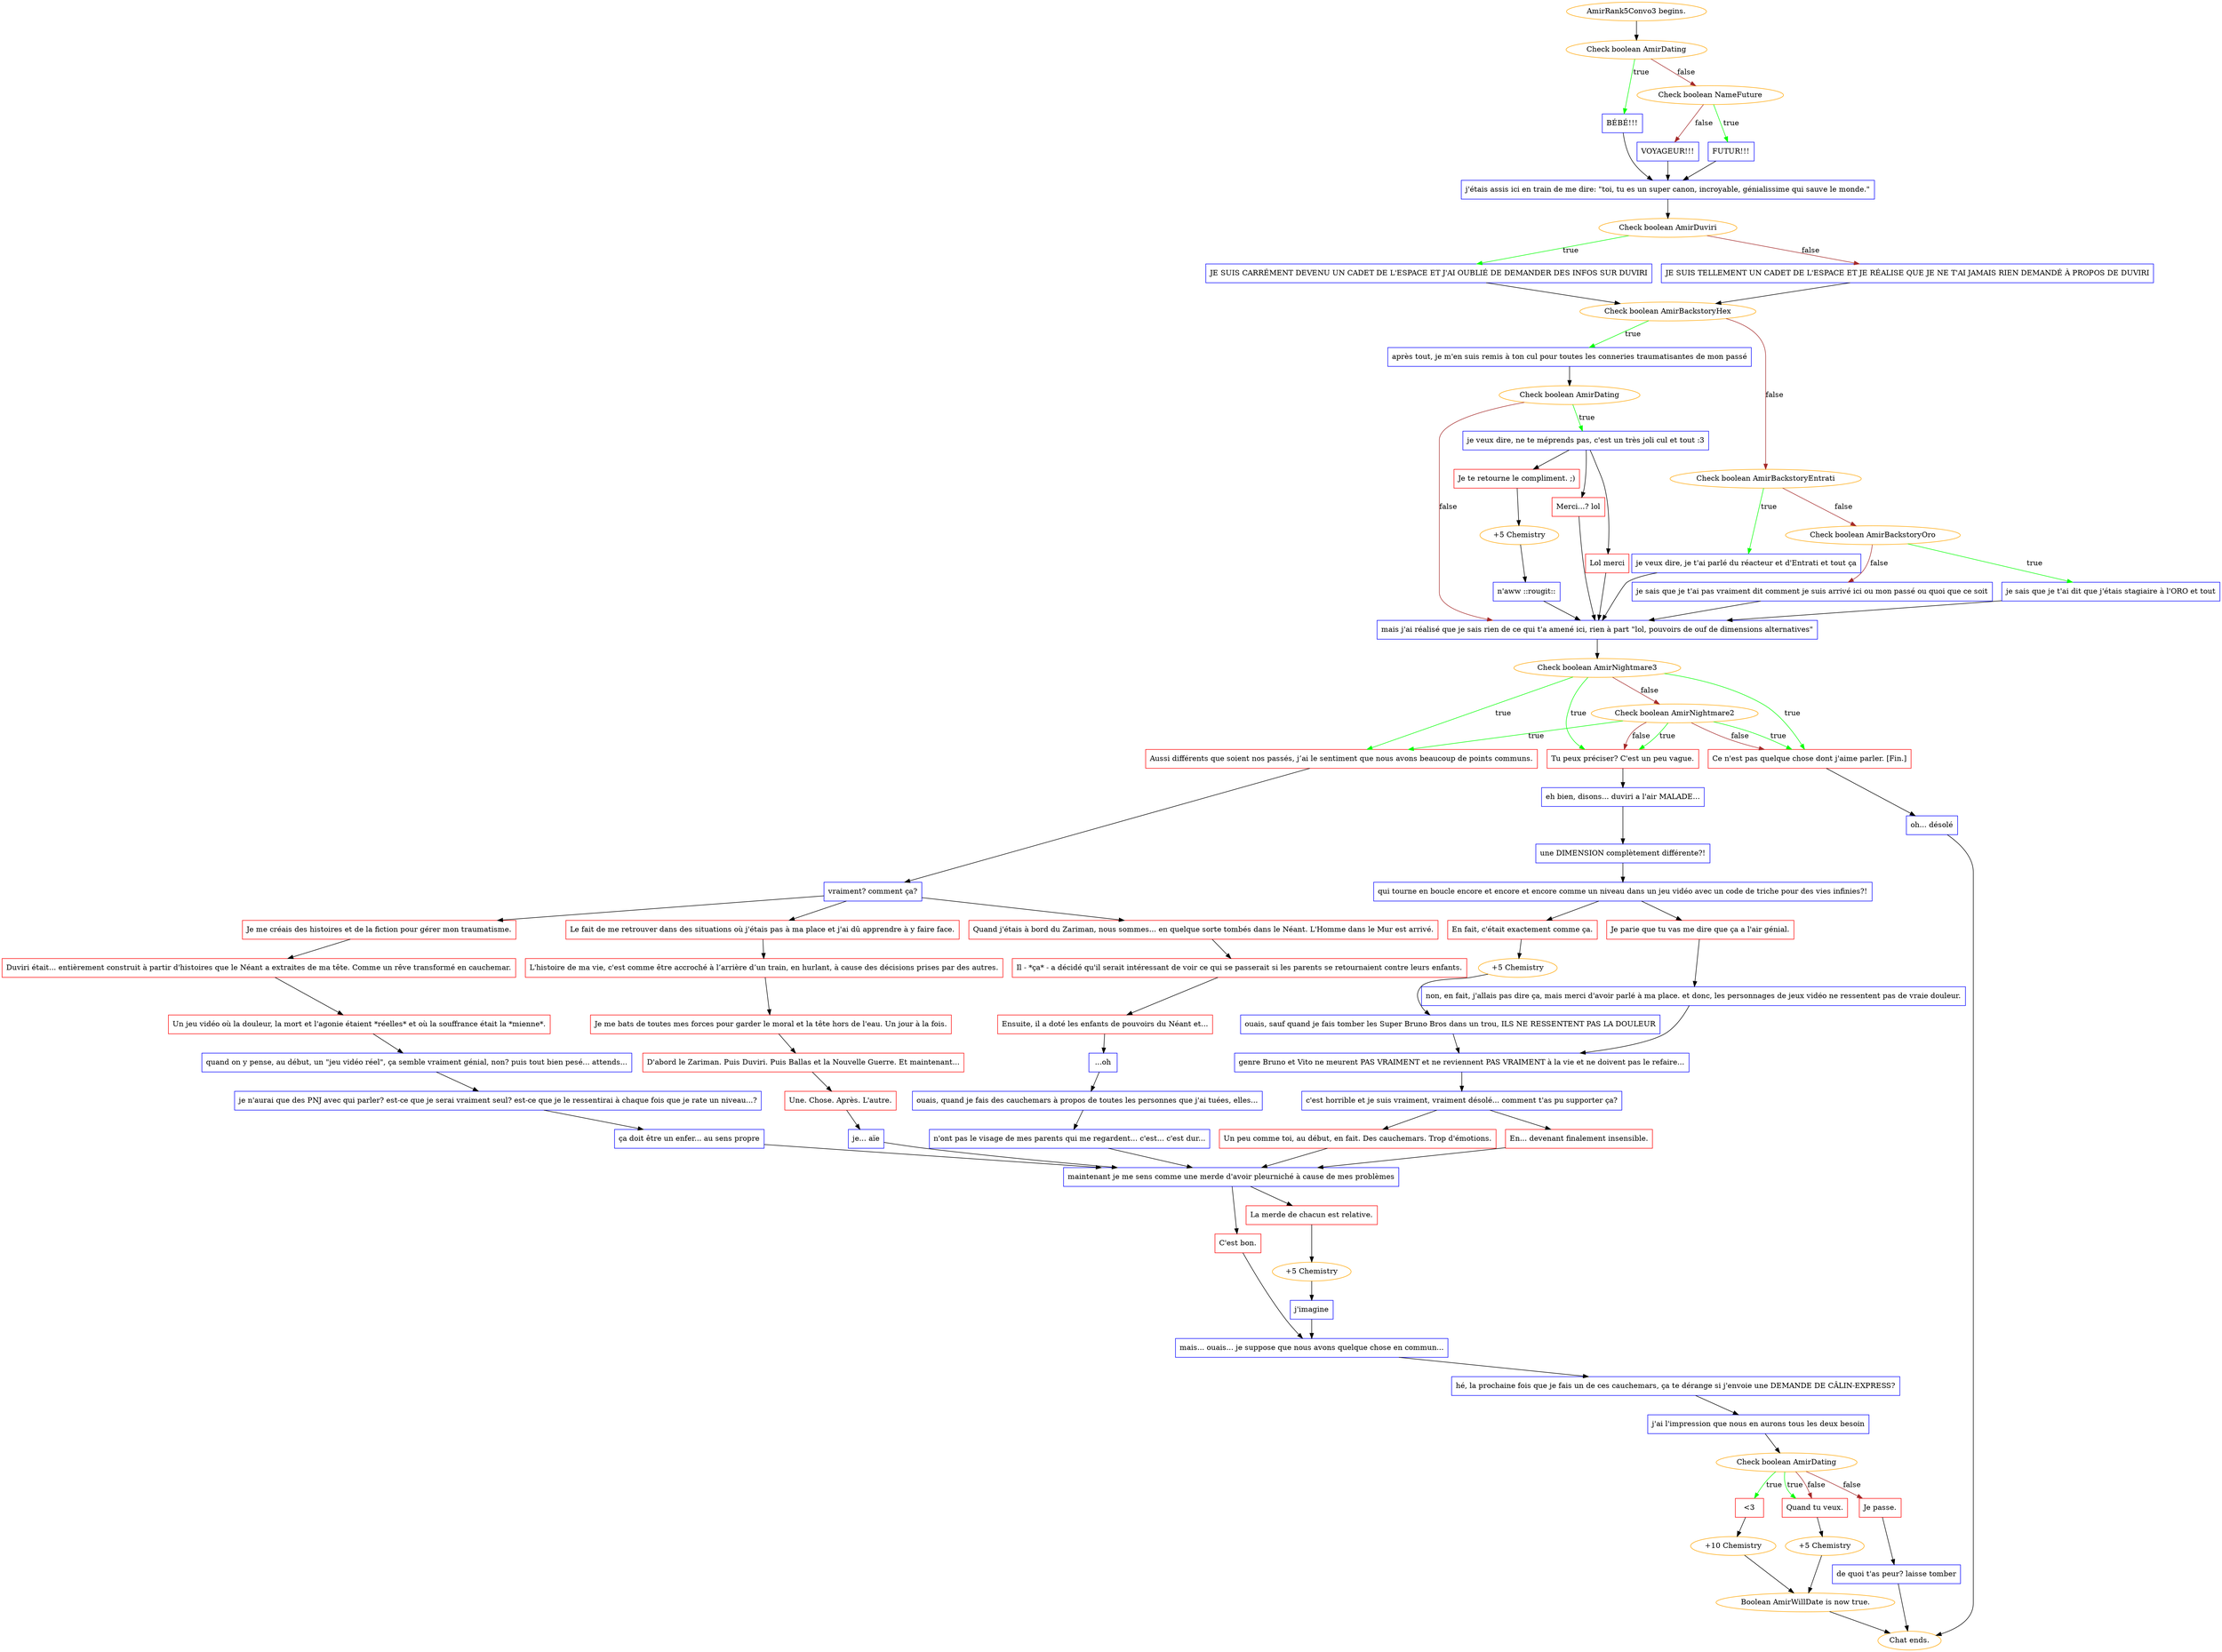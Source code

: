 digraph {
	"AmirRank5Convo3 begins." [color=orange];
		"AmirRank5Convo3 begins." -> j2650937555;
	j2650937555 [label="Check boolean AmirDating",color=orange];
		j2650937555 -> j1618342925 [label=true,color=green];
		j2650937555 -> j3219616308 [label=false,color=brown];
	j1618342925 [label="BÉBÉ!!!",shape=box,color=blue];
		j1618342925 -> j780952200;
	j3219616308 [label="Check boolean NameFuture",color=orange];
		j3219616308 -> j1707730742 [label=true,color=green];
		j3219616308 -> j984272706 [label=false,color=brown];
	j780952200 [label="j'étais assis ici en train de me dire: \"toi, tu es un super canon, incroyable, génialissime qui sauve le monde.\"",shape=box,color=blue];
		j780952200 -> j4283957504;
	j1707730742 [label="FUTUR!!!",shape=box,color=blue];
		j1707730742 -> j780952200;
	j984272706 [label="VOYAGEUR!!!",shape=box,color=blue];
		j984272706 -> j780952200;
	j4283957504 [label="Check boolean AmirDuviri",color=orange];
		j4283957504 -> j2562487043 [label=true,color=green];
		j4283957504 -> j3856827668 [label=false,color=brown];
	j2562487043 [label="JE SUIS CARRÉMENT DEVENU UN CADET DE L'ESPACE ET J'AI OUBLIÉ DE DEMANDER DES INFOS SUR DUVIRI",shape=box,color=blue];
		j2562487043 -> j1452669816;
	j3856827668 [label="JE SUIS TELLEMENT UN CADET DE L'ESPACE ET JE RÉALISE QUE JE NE T'AI JAMAIS RIEN DEMANDÉ À PROPOS DE DUVIRI",shape=box,color=blue];
		j3856827668 -> j1452669816;
	j1452669816 [label="Check boolean AmirBackstoryHex",color=orange];
		j1452669816 -> j138520274 [label=true,color=green];
		j1452669816 -> j2445936876 [label=false,color=brown];
	j138520274 [label="après tout, je m'en suis remis à ton cul pour toutes les conneries traumatisantes de mon passé",shape=box,color=blue];
		j138520274 -> j1853334382;
	j2445936876 [label="Check boolean AmirBackstoryEntrati",color=orange];
		j2445936876 -> j3116424950 [label=true,color=green];
		j2445936876 -> j2190704803 [label=false,color=brown];
	j1853334382 [label="Check boolean AmirDating",color=orange];
		j1853334382 -> j1561574654 [label=true,color=green];
		j1853334382 -> j1478416147 [label=false,color=brown];
	j3116424950 [label="je veux dire, je t'ai parlé du réacteur et d'Entrati et tout ça",shape=box,color=blue];
		j3116424950 -> j1478416147;
	j2190704803 [label="Check boolean AmirBackstoryOro",color=orange];
		j2190704803 -> j1666925665 [label=true,color=green];
		j2190704803 -> j3260641527 [label=false,color=brown];
	j1561574654 [label="je veux dire, ne te méprends pas, c'est un très joli cul et tout :3",shape=box,color=blue];
		j1561574654 -> j1416196309;
		j1561574654 -> j2171584617;
		j1561574654 -> j4070503352;
	j1478416147 [label="mais j'ai réalisé que je sais rien de ce qui t'a amené ici, rien à part \"lol, pouvoirs de ouf de dimensions alternatives\"",shape=box,color=blue];
		j1478416147 -> j1386368209;
	j1666925665 [label="je sais que je t'ai dit que j'étais stagiaire à l'ORO et tout",shape=box,color=blue];
		j1666925665 -> j1478416147;
	j3260641527 [label="je sais que je t'ai pas vraiment dit comment je suis arrivé ici ou mon passé ou quoi que ce soit",shape=box,color=blue];
		j3260641527 -> j1478416147;
	j1416196309 [label="Merci...? lol",shape=box,color=red];
		j1416196309 -> j1478416147;
	j2171584617 [label="Lol merci",shape=box,color=red];
		j2171584617 -> j1478416147;
	j4070503352 [label="Je te retourne le compliment. ;)",shape=box,color=red];
		j4070503352 -> j1699787345;
	j1386368209 [label="Check boolean AmirNightmare3",color=orange];
		j1386368209 -> j2595670409 [label=true,color=green];
		j1386368209 -> j1727322797 [label=true,color=green];
		j1386368209 -> j299809302 [label=true,color=green];
		j1386368209 -> j2314003121 [label=false,color=brown];
	j1699787345 [label="+5 Chemistry",color=orange];
		j1699787345 -> j1653797762;
	j2595670409 [label="Aussi différents que soient nos passés, j’ai le sentiment que nous avons beaucoup de points communs.",shape=box,color=red];
		j2595670409 -> j2352274950;
	j1727322797 [label="Tu peux préciser? C'est un peu vague.",shape=box,color=red];
		j1727322797 -> j2669243740;
	j299809302 [label="Ce n'est pas quelque chose dont j'aime parler. [Fin.]",shape=box,color=red];
		j299809302 -> j905789840;
	j2314003121 [label="Check boolean AmirNightmare2",color=orange];
		j2314003121 -> j2595670409 [label=true,color=green];
		j2314003121 -> j1727322797 [label=true,color=green];
		j2314003121 -> j299809302 [label=true,color=green];
		j2314003121 -> j1727322797 [label=false,color=brown];
		j2314003121 -> j299809302 [label=false,color=brown];
	j1653797762 [label="n'aww ::rougit::",shape=box,color=blue];
		j1653797762 -> j1478416147;
	j2352274950 [label="vraiment? comment ça?",shape=box,color=blue];
		j2352274950 -> j2516848613;
		j2352274950 -> j2241223960;
		j2352274950 -> j3149542866;
	j2669243740 [label="eh bien, disons... duviri a l'air MALADE...",shape=box,color=blue];
		j2669243740 -> j2596369973;
	j905789840 [label="oh... désolé",shape=box,color=blue];
		j905789840 -> "Chat ends.";
	j2516848613 [label="Je me créais des histoires et de la fiction pour gérer mon traumatisme.",shape=box,color=red];
		j2516848613 -> j259231018;
	j2241223960 [label="Le fait de me retrouver dans des situations où j'étais pas à ma place et j'ai dû apprendre à y faire face.",shape=box,color=red];
		j2241223960 -> j1008059366;
	j3149542866 [label="Quand j'étais à bord du Zariman, nous sommes... en quelque sorte tombés dans le Néant. L'Homme dans le Mur est arrivé.",shape=box,color=red];
		j3149542866 -> j3897419929;
	j2596369973 [label="une DIMENSION complètement différente?!",shape=box,color=blue];
		j2596369973 -> j1894836089;
	"Chat ends." [color=orange];
	j259231018 [label="Duviri était... entièrement construit à partir d'histoires que le Néant a extraites de ma tête. Comme un rêve transformé en cauchemar.",shape=box,color=red];
		j259231018 -> j921983153;
	j1008059366 [label="L'histoire de ma vie, c'est comme être accroché à l’arrière d’un train, en hurlant, à cause des décisions prises par des autres.",shape=box,color=red];
		j1008059366 -> j1420870106;
	j3897419929 [label="Il - *ça* - a décidé qu'il serait intéressant de voir ce qui se passerait si les parents se retournaient contre leurs enfants.",shape=box,color=red];
		j3897419929 -> j3325205238;
	j1894836089 [label="qui tourne en boucle encore et encore et encore comme un niveau dans un jeu vidéo avec un code de triche pour des vies infinies?!",shape=box,color=blue];
		j1894836089 -> j3445333165;
		j1894836089 -> j3933289799;
	j921983153 [label="Un jeu vidéo où la douleur, la mort et l'agonie étaient *réelles* et où la souffrance était la *mienne*.",shape=box,color=red];
		j921983153 -> j3976629121;
	j1420870106 [label="Je me bats de toutes mes forces pour garder le moral et la tête hors de l'eau. Un jour à la fois.",shape=box,color=red];
		j1420870106 -> j1019838217;
	j3325205238 [label="Ensuite, il a doté les enfants de pouvoirs du Néant et...",shape=box,color=red];
		j3325205238 -> j504651480;
	j3445333165 [label="Je parie que tu vas me dire que ça a l'air génial.",shape=box,color=red];
		j3445333165 -> j1898041965;
	j3933289799 [label="En fait, c'était exactement comme ça.",shape=box,color=red];
		j3933289799 -> j1467583811;
	j3976629121 [label="quand on y pense, au début, un \"jeu vidéo réel\", ça semble vraiment génial, non? puis tout bien pesé... attends...",shape=box,color=blue];
		j3976629121 -> j2294880567;
	j1019838217 [label="D'abord le Zariman. Puis Duviri. Puis Ballas et la Nouvelle Guerre. Et maintenant...",shape=box,color=red];
		j1019838217 -> j2717508851;
	j504651480 [label="...oh",shape=box,color=blue];
		j504651480 -> j3737179481;
	j1898041965 [label="non, en fait, j'allais pas dire ça, mais merci d'avoir parlé à ma place. et donc, les personnages de jeux vidéo ne ressentent pas de vraie douleur.",shape=box,color=blue];
		j1898041965 -> j3460556731;
	j1467583811 [label="+5 Chemistry",color=orange];
		j1467583811 -> j2659832664;
	j2294880567 [label="je n'aurai que des PNJ avec qui parler? est-ce que je serai vraiment seul? est-ce que je le ressentirai à chaque fois que je rate un niveau...?",shape=box,color=blue];
		j2294880567 -> j82270264;
	j2717508851 [label="Une. Chose. Après. L'autre.",shape=box,color=red];
		j2717508851 -> j686974551;
	j3737179481 [label="ouais, quand je fais des cauchemars à propos de toutes les personnes que j'ai tuées, elles...",shape=box,color=blue];
		j3737179481 -> j1758478408;
	j3460556731 [label="genre Bruno et Vito ne meurent PAS VRAIMENT et ne reviennent PAS VRAIMENT à la vie et ne doivent pas le refaire...",shape=box,color=blue];
		j3460556731 -> j1845398901;
	j2659832664 [label="ouais, sauf quand je fais tomber les Super Bruno Bros dans un trou, ILS NE RESSENTENT PAS LA DOULEUR",shape=box,color=blue];
		j2659832664 -> j3460556731;
	j82270264 [label="ça doit être un enfer... au sens propre",shape=box,color=blue];
		j82270264 -> j357662986;
	j686974551 [label="je... aïe",shape=box,color=blue];
		j686974551 -> j357662986;
	j1758478408 [label="n'ont pas le visage de mes parents qui me regardent... c'est... c'est dur...",shape=box,color=blue];
		j1758478408 -> j357662986;
	j1845398901 [label="c'est horrible et je suis vraiment, vraiment désolé... comment t'as pu supporter ça?",shape=box,color=blue];
		j1845398901 -> j2916456261;
		j1845398901 -> j1523170455;
	j357662986 [label="maintenant je me sens comme une merde d'avoir pleurniché à cause de mes problèmes",shape=box,color=blue];
		j357662986 -> j3187900825;
		j357662986 -> j854952276;
	j2916456261 [label="Un peu comme toi, au début, en fait. Des cauchemars. Trop d'émotions.",shape=box,color=red];
		j2916456261 -> j357662986;
	j1523170455 [label="En... devenant finalement insensible.",shape=box,color=red];
		j1523170455 -> j357662986;
	j3187900825 [label="C'est bon.",shape=box,color=red];
		j3187900825 -> j2230289424;
	j854952276 [label="La merde de chacun est relative.",shape=box,color=red];
		j854952276 -> j1590241254;
	j2230289424 [label="mais... ouais... je suppose que nous avons quelque chose en commun...",shape=box,color=blue];
		j2230289424 -> j1795343024;
	j1590241254 [label="+5 Chemistry",color=orange];
		j1590241254 -> j3699709057;
	j1795343024 [label="hé, la prochaine fois que je fais un de ces cauchemars, ça te dérange si j'envoie une DEMANDE DE CÂLIN-EXPRESS?",shape=box,color=blue];
		j1795343024 -> j1210007611;
	j3699709057 [label="j'imagine",shape=box,color=blue];
		j3699709057 -> j2230289424;
	j1210007611 [label="j'ai l'impression que nous en aurons tous les deux besoin",shape=box,color=blue];
		j1210007611 -> j3439893062;
	j3439893062 [label="Check boolean AmirDating",color=orange];
		j3439893062 -> j180809753 [label=true,color=green];
		j3439893062 -> j1743182779 [label=true,color=green];
		j3439893062 -> j1743182779 [label=false,color=brown];
		j3439893062 -> j63395107 [label=false,color=brown];
	j180809753 [label="<3",shape=box,color=red];
		j180809753 -> j1720236604;
	j1743182779 [label="Quand tu veux.",shape=box,color=red];
		j1743182779 -> j2463344579;
	j63395107 [label="Je passe.",shape=box,color=red];
		j63395107 -> j2494667580;
	j1720236604 [label="+10 Chemistry",color=orange];
		j1720236604 -> j1538486228;
	j2463344579 [label="+5 Chemistry",color=orange];
		j2463344579 -> j1538486228;
	j2494667580 [label="de quoi t'as peur? laisse tomber",shape=box,color=blue];
		j2494667580 -> "Chat ends.";
	j1538486228 [label="Boolean AmirWillDate is now true.",color=orange];
		j1538486228 -> "Chat ends.";
}